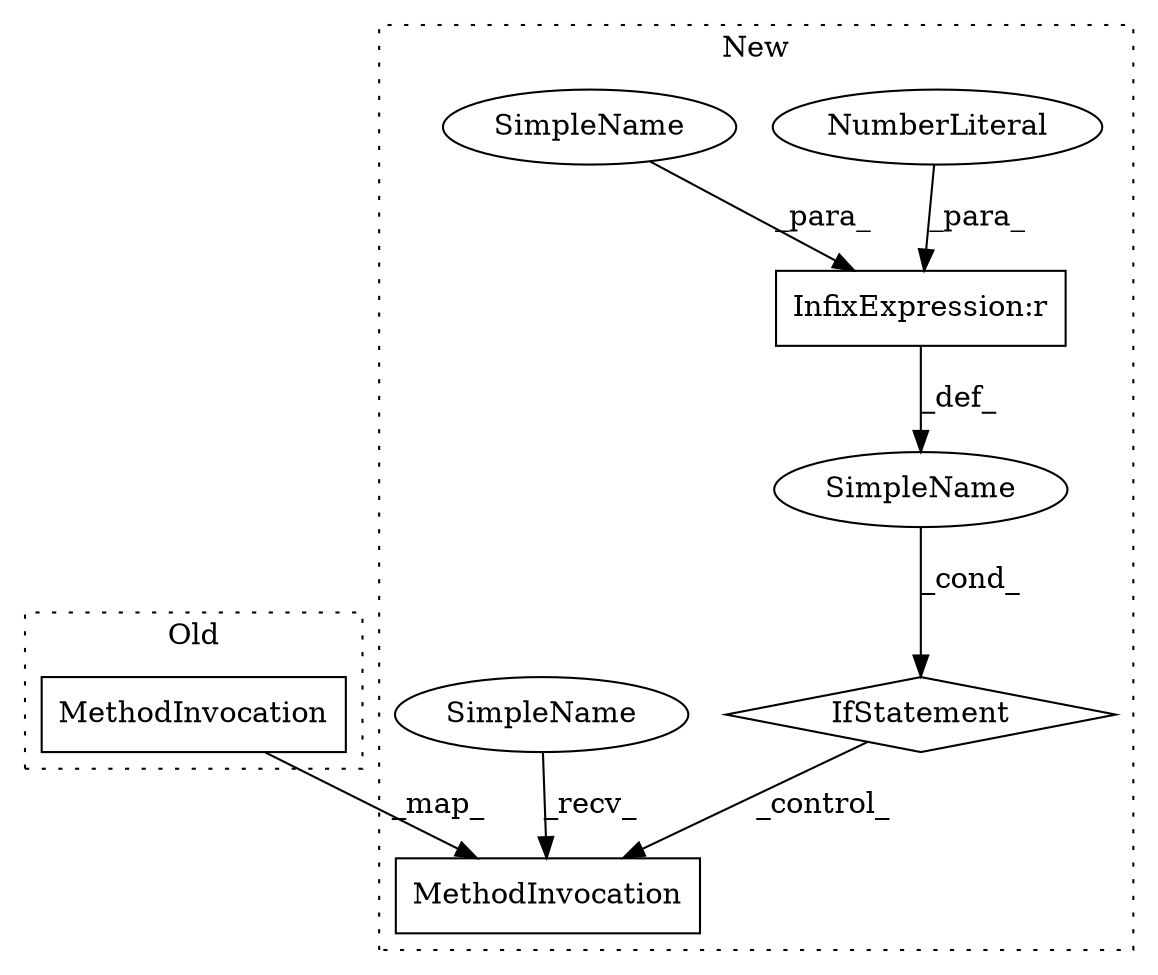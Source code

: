digraph G {
subgraph cluster0 {
3 [label="MethodInvocation" a="32" s="1398,1418" l="8,1" shape="box"];
label = "Old";
style="dotted";
}
subgraph cluster1 {
1 [label="IfStatement" a="25" s="1317,1342" l="4,2" shape="diamond"];
2 [label="MethodInvocation" a="32" s="1530,1550" l="8,1" shape="box"];
4 [label="NumberLiteral" a="34" s="1341" l="1" shape="ellipse"];
5 [label="SimpleName" a="42" s="" l="" shape="ellipse"];
6 [label="SimpleName" a="42" s="" l="" shape="ellipse"];
7 [label="SimpleName" a="42" s="1471" l="5" shape="ellipse"];
8 [label="InfixExpression:r" a="27" s="1337" l="4" shape="box"];
label = "New";
style="dotted";
}
1 -> 2 [label="_control_"];
3 -> 2 [label="_map_"];
4 -> 8 [label="_para_"];
5 -> 8 [label="_para_"];
6 -> 1 [label="_cond_"];
7 -> 2 [label="_recv_"];
8 -> 6 [label="_def_"];
}